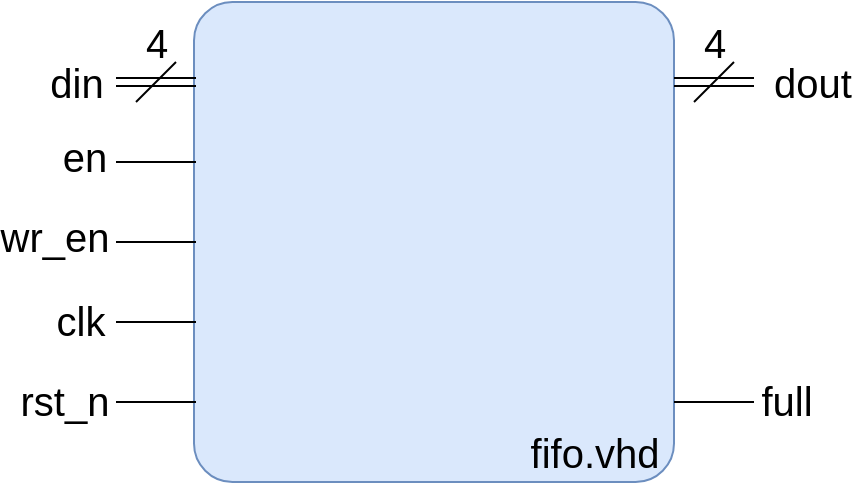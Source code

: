 <mxfile>
    <diagram id="XR9JINMe75p2_KQXhSPS" name="fifo">
        <mxGraphModel dx="922" dy="608" grid="1" gridSize="10" guides="1" tooltips="1" connect="1" arrows="1" fold="1" page="0" pageScale="1" pageWidth="850" pageHeight="1100" math="0" shadow="0">
            <root>
                <mxCell id="0"/>
                <mxCell id="1" parent="0"/>
                <mxCell id="2" value="" style="rounded=1;whiteSpace=wrap;html=1;arcSize=8;fillOpacity=100;fillColor=#dae8fc;strokeColor=#6c8ebf;" parent="1" vertex="1">
                    <mxGeometry x="440" y="240" width="240" height="240" as="geometry"/>
                </mxCell>
                <mxCell id="3" value="fifo.vhd" style="text;html=1;align=center;verticalAlign=middle;resizable=0;points=[];autosize=1;strokeColor=none;fillColor=none;fontSize=20;" parent="1" vertex="1">
                    <mxGeometry x="600" y="450" width="80" height="30" as="geometry"/>
                </mxCell>
                <mxCell id="4" value="" style="endArrow=none;html=1;fontSize=20;" parent="1" edge="1">
                    <mxGeometry width="50" height="50" relative="1" as="geometry">
                        <mxPoint x="401" y="400" as="sourcePoint"/>
                        <mxPoint x="441" y="400" as="targetPoint"/>
                    </mxGeometry>
                </mxCell>
                <mxCell id="5" value="clk" style="edgeLabel;html=1;align=center;verticalAlign=middle;resizable=0;points=[];fontSize=20;" parent="4" vertex="1" connectable="0">
                    <mxGeometry x="-0.492" y="-1" relative="1" as="geometry">
                        <mxPoint x="-28" y="-2" as="offset"/>
                    </mxGeometry>
                </mxCell>
                <mxCell id="6" value="" style="endArrow=none;html=1;fontSize=20;" parent="1" edge="1">
                    <mxGeometry width="50" height="50" relative="1" as="geometry">
                        <mxPoint x="401" y="440" as="sourcePoint"/>
                        <mxPoint x="441" y="440" as="targetPoint"/>
                    </mxGeometry>
                </mxCell>
                <mxCell id="7" value="rst_n" style="edgeLabel;html=1;align=center;verticalAlign=middle;resizable=0;points=[];fontSize=20;" parent="6" vertex="1" connectable="0">
                    <mxGeometry x="-0.492" y="-1" relative="1" as="geometry">
                        <mxPoint x="-36" y="-2" as="offset"/>
                    </mxGeometry>
                </mxCell>
                <mxCell id="10" value="4" style="endArrow=none;html=1;fontSize=20;" parent="1" edge="1">
                    <mxGeometry x="1" y="14" width="50" height="50" relative="1" as="geometry">
                        <mxPoint x="411" y="290" as="sourcePoint"/>
                        <mxPoint x="431" y="270" as="targetPoint"/>
                        <mxPoint as="offset"/>
                    </mxGeometry>
                </mxCell>
                <mxCell id="11" value="din" style="shape=link;html=1;fontSize=20;" parent="1" edge="1">
                    <mxGeometry x="-1" y="-20" width="100" relative="1" as="geometry">
                        <mxPoint x="401" y="280" as="sourcePoint"/>
                        <mxPoint x="441" y="280" as="targetPoint"/>
                        <mxPoint x="-20" y="-20" as="offset"/>
                    </mxGeometry>
                </mxCell>
                <mxCell id="14" value="4" style="endArrow=none;html=1;fontSize=20;" parent="1" edge="1">
                    <mxGeometry x="1" y="14" width="50" height="50" relative="1" as="geometry">
                        <mxPoint x="690" y="290" as="sourcePoint"/>
                        <mxPoint x="710" y="270" as="targetPoint"/>
                        <mxPoint as="offset"/>
                    </mxGeometry>
                </mxCell>
                <mxCell id="15" value="dout" style="shape=link;fontSize=20;html=1;" parent="1" edge="1">
                    <mxGeometry x="1" y="29" width="100" relative="1" as="geometry">
                        <mxPoint x="680" y="280" as="sourcePoint"/>
                        <mxPoint x="720" y="280" as="targetPoint"/>
                        <mxPoint x="29" y="29" as="offset"/>
                    </mxGeometry>
                </mxCell>
                <mxCell id="16" value="" style="endArrow=none;html=1;fontSize=20;" parent="1" edge="1">
                    <mxGeometry width="50" height="50" relative="1" as="geometry">
                        <mxPoint x="401" y="360" as="sourcePoint"/>
                        <mxPoint x="441" y="360" as="targetPoint"/>
                    </mxGeometry>
                </mxCell>
                <mxCell id="17" value="wr_en" style="edgeLabel;html=1;align=center;verticalAlign=middle;resizable=0;points=[];fontSize=20;" parent="16" vertex="1" connectable="0">
                    <mxGeometry x="-0.492" y="-1" relative="1" as="geometry">
                        <mxPoint x="-41" y="-4" as="offset"/>
                    </mxGeometry>
                </mxCell>
                <mxCell id="18" value="" style="endArrow=none;html=1;fontSize=20;" parent="1" edge="1">
                    <mxGeometry width="50" height="50" relative="1" as="geometry">
                        <mxPoint x="680" y="440" as="sourcePoint"/>
                        <mxPoint x="720" y="440" as="targetPoint"/>
                    </mxGeometry>
                </mxCell>
                <mxCell id="19" value="full" style="edgeLabel;html=1;align=center;verticalAlign=middle;resizable=0;points=[];fontSize=20;" parent="18" vertex="1" connectable="0">
                    <mxGeometry x="-0.492" y="-1" relative="1" as="geometry">
                        <mxPoint x="46" y="-2" as="offset"/>
                    </mxGeometry>
                </mxCell>
                <mxCell id="20" value="" style="endArrow=none;html=1;fontSize=20;" edge="1" parent="1">
                    <mxGeometry width="50" height="50" relative="1" as="geometry">
                        <mxPoint x="401" y="320" as="sourcePoint"/>
                        <mxPoint x="441" y="320" as="targetPoint"/>
                    </mxGeometry>
                </mxCell>
                <mxCell id="21" value="en" style="edgeLabel;html=1;align=center;verticalAlign=middle;resizable=0;points=[];fontSize=20;" vertex="1" connectable="0" parent="20">
                    <mxGeometry x="-0.492" y="-1" relative="1" as="geometry">
                        <mxPoint x="-26" y="-4" as="offset"/>
                    </mxGeometry>
                </mxCell>
            </root>
        </mxGraphModel>
    </diagram>
    <diagram id="me9v8JgoreOUh-4LgIl1" name="ethernet_tx">
        <mxGraphModel dx="1261" dy="832" grid="1" gridSize="10" guides="1" tooltips="1" connect="1" arrows="1" fold="1" page="0" pageScale="1" pageWidth="850" pageHeight="1100" math="0" shadow="0">
            <root>
                <mxCell id="9l6ZjawQ-9BJJDV0EYVd-0"/>
                <mxCell id="9l6ZjawQ-9BJJDV0EYVd-1" parent="9l6ZjawQ-9BJJDV0EYVd-0"/>
                <UserObject label="" link="data:page/id,XR9JINMe75p2_KQXhSPS" id="86TaP4VS1eTUddmF3khq-0">
                    <mxCell style="rounded=1;whiteSpace=wrap;html=1;arcSize=8;fillOpacity=100;fillColor=#dae8fc;strokeColor=#6c8ebf;" vertex="1" parent="9l6ZjawQ-9BJJDV0EYVd-1">
                        <mxGeometry x="491.47" y="190" width="240" height="240" as="geometry"/>
                    </mxCell>
                </UserObject>
                <mxCell id="86TaP4VS1eTUddmF3khq-1" value="fifo.vhd" style="text;html=1;align=center;verticalAlign=middle;resizable=0;points=[];autosize=1;strokeColor=none;fillColor=none;fontSize=20;" vertex="1" parent="9l6ZjawQ-9BJJDV0EYVd-1">
                    <mxGeometry x="651.47" y="400" width="80" height="30" as="geometry"/>
                </mxCell>
                <mxCell id="86TaP4VS1eTUddmF3khq-2" value="" style="endArrow=none;html=1;fontSize=20;" edge="1" parent="9l6ZjawQ-9BJJDV0EYVd-1">
                    <mxGeometry width="50" height="50" relative="1" as="geometry">
                        <mxPoint x="452.47" y="350" as="sourcePoint"/>
                        <mxPoint x="492.47" y="350" as="targetPoint"/>
                    </mxGeometry>
                </mxCell>
                <mxCell id="86TaP4VS1eTUddmF3khq-3" value="tx_clk" style="edgeLabel;html=1;align=center;verticalAlign=middle;resizable=0;points=[];fontSize=20;" vertex="1" connectable="0" parent="86TaP4VS1eTUddmF3khq-2">
                    <mxGeometry x="-0.492" y="-1" relative="1" as="geometry">
                        <mxPoint x="-43" y="-2" as="offset"/>
                    </mxGeometry>
                </mxCell>
                <mxCell id="86TaP4VS1eTUddmF3khq-4" value="" style="endArrow=none;html=1;fontSize=20;" edge="1" parent="9l6ZjawQ-9BJJDV0EYVd-1">
                    <mxGeometry width="50" height="50" relative="1" as="geometry">
                        <mxPoint x="452.47" y="390" as="sourcePoint"/>
                        <mxPoint x="492.47" y="390" as="targetPoint"/>
                    </mxGeometry>
                </mxCell>
                <mxCell id="86TaP4VS1eTUddmF3khq-5" value="rst_n" style="edgeLabel;html=1;align=center;verticalAlign=middle;resizable=0;points=[];fontSize=20;" vertex="1" connectable="0" parent="86TaP4VS1eTUddmF3khq-4">
                    <mxGeometry x="-0.492" y="-1" relative="1" as="geometry">
                        <mxPoint x="-36" y="-2" as="offset"/>
                    </mxGeometry>
                </mxCell>
                <mxCell id="86TaP4VS1eTUddmF3khq-6" value="4" style="endArrow=none;html=1;fontSize=20;" edge="1" parent="9l6ZjawQ-9BJJDV0EYVd-1">
                    <mxGeometry x="1" y="14" width="50" height="50" relative="1" as="geometry">
                        <mxPoint x="462.47" y="240" as="sourcePoint"/>
                        <mxPoint x="482.47" y="220" as="targetPoint"/>
                        <mxPoint as="offset"/>
                    </mxGeometry>
                </mxCell>
                <mxCell id="86TaP4VS1eTUddmF3khq-7" value="fifo_din" style="shape=link;html=1;fontSize=20;" edge="1" parent="9l6ZjawQ-9BJJDV0EYVd-1">
                    <mxGeometry x="-1" y="-42" width="100" relative="1" as="geometry">
                        <mxPoint x="452.47" y="230" as="sourcePoint"/>
                        <mxPoint x="492.47" y="230" as="targetPoint"/>
                        <mxPoint x="-42" y="-42" as="offset"/>
                    </mxGeometry>
                </mxCell>
                <mxCell id="86TaP4VS1eTUddmF3khq-8" value="4" style="endArrow=none;html=1;fontSize=20;" edge="1" parent="9l6ZjawQ-9BJJDV0EYVd-1">
                    <mxGeometry x="1" y="14" width="50" height="50" relative="1" as="geometry">
                        <mxPoint x="741.47" y="240" as="sourcePoint"/>
                        <mxPoint x="761.47" y="220" as="targetPoint"/>
                        <mxPoint as="offset"/>
                    </mxGeometry>
                </mxCell>
                <mxCell id="86TaP4VS1eTUddmF3khq-9" value="tx_d" style="shape=link;fontSize=20;html=1;" edge="1" parent="9l6ZjawQ-9BJJDV0EYVd-1">
                    <mxGeometry x="1" y="29" width="100" relative="1" as="geometry">
                        <mxPoint x="731.47" y="230" as="sourcePoint"/>
                        <mxPoint x="771.47" y="230" as="targetPoint"/>
                        <mxPoint x="29" y="29" as="offset"/>
                    </mxGeometry>
                </mxCell>
                <mxCell id="86TaP4VS1eTUddmF3khq-10" value="" style="endArrow=none;html=1;fontSize=20;" edge="1" parent="9l6ZjawQ-9BJJDV0EYVd-1">
                    <mxGeometry width="50" height="50" relative="1" as="geometry">
                        <mxPoint x="452.47" y="310" as="sourcePoint"/>
                        <mxPoint x="492.47" y="310" as="targetPoint"/>
                    </mxGeometry>
                </mxCell>
                <mxCell id="86TaP4VS1eTUddmF3khq-11" value="fifo_w_en" style="edgeLabel;html=1;align=center;verticalAlign=middle;resizable=0;points=[];fontSize=20;" vertex="1" connectable="0" parent="86TaP4VS1eTUddmF3khq-10">
                    <mxGeometry x="-0.492" y="-1" relative="1" as="geometry">
                        <mxPoint x="-63" y="-1" as="offset"/>
                    </mxGeometry>
                </mxCell>
                <mxCell id="86TaP4VS1eTUddmF3khq-12" value="" style="endArrow=none;html=1;fontSize=20;" edge="1" parent="9l6ZjawQ-9BJJDV0EYVd-1">
                    <mxGeometry width="50" height="50" relative="1" as="geometry">
                        <mxPoint x="731.47" y="390" as="sourcePoint"/>
                        <mxPoint x="771.47" y="390" as="targetPoint"/>
                    </mxGeometry>
                </mxCell>
                <mxCell id="86TaP4VS1eTUddmF3khq-13" value="full" style="edgeLabel;html=1;align=center;verticalAlign=middle;resizable=0;points=[];fontSize=20;" vertex="1" connectable="0" parent="86TaP4VS1eTUddmF3khq-12">
                    <mxGeometry x="-0.492" y="-1" relative="1" as="geometry">
                        <mxPoint x="46" y="-2" as="offset"/>
                    </mxGeometry>
                </mxCell>
                <mxCell id="86TaP4VS1eTUddmF3khq-14" value="" style="endArrow=none;html=1;fontSize=20;" edge="1" parent="9l6ZjawQ-9BJJDV0EYVd-1">
                    <mxGeometry width="50" height="50" relative="1" as="geometry">
                        <mxPoint x="452.47" y="270" as="sourcePoint"/>
                        <mxPoint x="492.47" y="270" as="targetPoint"/>
                    </mxGeometry>
                </mxCell>
                <mxCell id="86TaP4VS1eTUddmF3khq-15" value="en" style="edgeLabel;html=1;align=center;verticalAlign=middle;resizable=0;points=[];fontSize=20;" vertex="1" connectable="0" parent="86TaP4VS1eTUddmF3khq-14">
                    <mxGeometry x="-0.492" y="-1" relative="1" as="geometry">
                        <mxPoint x="-33" y="-4" as="offset"/>
                    </mxGeometry>
                </mxCell>
                <mxCell id="86TaP4VS1eTUddmF3khq-16" value="" style="endArrow=none;html=1;fontSize=20;" edge="1" parent="9l6ZjawQ-9BJJDV0EYVd-1">
                    <mxGeometry width="50" height="50" relative="1" as="geometry">
                        <mxPoint x="120" y="280" as="sourcePoint"/>
                        <mxPoint x="160" y="280" as="targetPoint"/>
                    </mxGeometry>
                </mxCell>
                <mxCell id="86TaP4VS1eTUddmF3khq-17" value="tx_clk" style="edgeLabel;html=1;align=center;verticalAlign=middle;resizable=0;points=[];fontSize=20;" vertex="1" connectable="0" parent="86TaP4VS1eTUddmF3khq-16">
                    <mxGeometry x="-0.492" y="-1" relative="1" as="geometry">
                        <mxPoint x="-41" y="-2" as="offset"/>
                    </mxGeometry>
                </mxCell>
                <mxCell id="86TaP4VS1eTUddmF3khq-18" value="" style="endArrow=none;html=1;fontSize=20;" edge="1" parent="9l6ZjawQ-9BJJDV0EYVd-1">
                    <mxGeometry width="50" height="50" relative="1" as="geometry">
                        <mxPoint x="120" y="320" as="sourcePoint"/>
                        <mxPoint x="160" y="320" as="targetPoint"/>
                    </mxGeometry>
                </mxCell>
                <mxCell id="86TaP4VS1eTUddmF3khq-19" value="rst_n" style="edgeLabel;html=1;align=center;verticalAlign=middle;resizable=0;points=[];fontSize=20;" vertex="1" connectable="0" parent="86TaP4VS1eTUddmF3khq-18">
                    <mxGeometry x="-0.492" y="-1" relative="1" as="geometry">
                        <mxPoint x="-36" y="-2" as="offset"/>
                    </mxGeometry>
                </mxCell>
                <mxCell id="86TaP4VS1eTUddmF3khq-20" value="" style="endArrow=none;html=1;fontSize=20;" edge="1" parent="9l6ZjawQ-9BJJDV0EYVd-1">
                    <mxGeometry width="50" height="50" relative="1" as="geometry">
                        <mxPoint x="120" y="360" as="sourcePoint"/>
                        <mxPoint x="160" y="360" as="targetPoint"/>
                    </mxGeometry>
                </mxCell>
                <mxCell id="86TaP4VS1eTUddmF3khq-21" value="fifo_w_en" style="edgeLabel;html=1;align=center;verticalAlign=middle;resizable=0;points=[];fontSize=20;" vertex="1" connectable="0" parent="86TaP4VS1eTUddmF3khq-20">
                    <mxGeometry x="-0.492" y="-1" relative="1" as="geometry">
                        <mxPoint x="-61" y="-1" as="offset"/>
                    </mxGeometry>
                </mxCell>
                <mxCell id="cIpZ_dV9m_vdCtyc0E8n-0" value="4" style="endArrow=none;html=1;fontSize=20;" edge="1" parent="9l6ZjawQ-9BJJDV0EYVd-1">
                    <mxGeometry x="1" y="14" width="50" height="50" relative="1" as="geometry">
                        <mxPoint x="130" y="410" as="sourcePoint"/>
                        <mxPoint x="150" y="390" as="targetPoint"/>
                        <mxPoint as="offset"/>
                    </mxGeometry>
                </mxCell>
                <mxCell id="cIpZ_dV9m_vdCtyc0E8n-1" value="fifo_din" style="shape=link;html=1;fontSize=20;" edge="1" parent="9l6ZjawQ-9BJJDV0EYVd-1">
                    <mxGeometry x="-1" y="-40" width="100" relative="1" as="geometry">
                        <mxPoint x="120" y="400" as="sourcePoint"/>
                        <mxPoint x="160" y="400" as="targetPoint"/>
                        <mxPoint x="-40" y="-40" as="offset"/>
                    </mxGeometry>
                </mxCell>
                <mxCell id="cIpZ_dV9m_vdCtyc0E8n-2" value="" style="endArrow=none;html=1;fontSize=20;" edge="1" parent="9l6ZjawQ-9BJJDV0EYVd-1">
                    <mxGeometry width="50" height="50" relative="1" as="geometry">
                        <mxPoint x="120" y="440" as="sourcePoint"/>
                        <mxPoint x="160.0" y="440" as="targetPoint"/>
                    </mxGeometry>
                </mxCell>
                <mxCell id="cIpZ_dV9m_vdCtyc0E8n-3" value="tx_header" style="edgeLabel;html=1;align=center;verticalAlign=middle;resizable=0;points=[];fontSize=20;" vertex="1" connectable="0" parent="cIpZ_dV9m_vdCtyc0E8n-2">
                    <mxGeometry x="-0.492" y="-1" relative="1" as="geometry">
                        <mxPoint x="-61" y="-1" as="offset"/>
                    </mxGeometry>
                </mxCell>
                <mxCell id="cIpZ_dV9m_vdCtyc0E8n-4" value="" style="endArrow=none;html=1;fontSize=20;" edge="1" parent="9l6ZjawQ-9BJJDV0EYVd-1">
                    <mxGeometry width="50" height="50" relative="1" as="geometry">
                        <mxPoint x="1030.47" y="380" as="sourcePoint"/>
                        <mxPoint x="1070.47" y="380" as="targetPoint"/>
                    </mxGeometry>
                </mxCell>
                <mxCell id="cIpZ_dV9m_vdCtyc0E8n-5" value="tx_en" style="edgeLabel;html=1;align=center;verticalAlign=middle;resizable=0;points=[];fontSize=20;" vertex="1" connectable="0" parent="cIpZ_dV9m_vdCtyc0E8n-4">
                    <mxGeometry x="-0.492" y="-1" relative="1" as="geometry">
                        <mxPoint x="-41" y="-1" as="offset"/>
                    </mxGeometry>
                </mxCell>
                <mxCell id="cIpZ_dV9m_vdCtyc0E8n-6" value="4" style="endArrow=none;html=1;fontSize=20;" edge="1" parent="9l6ZjawQ-9BJJDV0EYVd-1">
                    <mxGeometry x="1" y="14" width="50" height="50" relative="1" as="geometry">
                        <mxPoint x="1040.47" y="430" as="sourcePoint"/>
                        <mxPoint x="1060.47" y="410" as="targetPoint"/>
                        <mxPoint as="offset"/>
                    </mxGeometry>
                </mxCell>
                <mxCell id="cIpZ_dV9m_vdCtyc0E8n-7" value="tx_d" style="shape=link;html=1;fontSize=20;" edge="1" parent="9l6ZjawQ-9BJJDV0EYVd-1">
                    <mxGeometry x="-1" y="-30" width="100" relative="1" as="geometry">
                        <mxPoint x="1030.47" y="420" as="sourcePoint"/>
                        <mxPoint x="1070.47" y="420" as="targetPoint"/>
                        <mxPoint x="-30" y="-30" as="offset"/>
                    </mxGeometry>
                </mxCell>
            </root>
        </mxGraphModel>
    </diagram>
</mxfile>